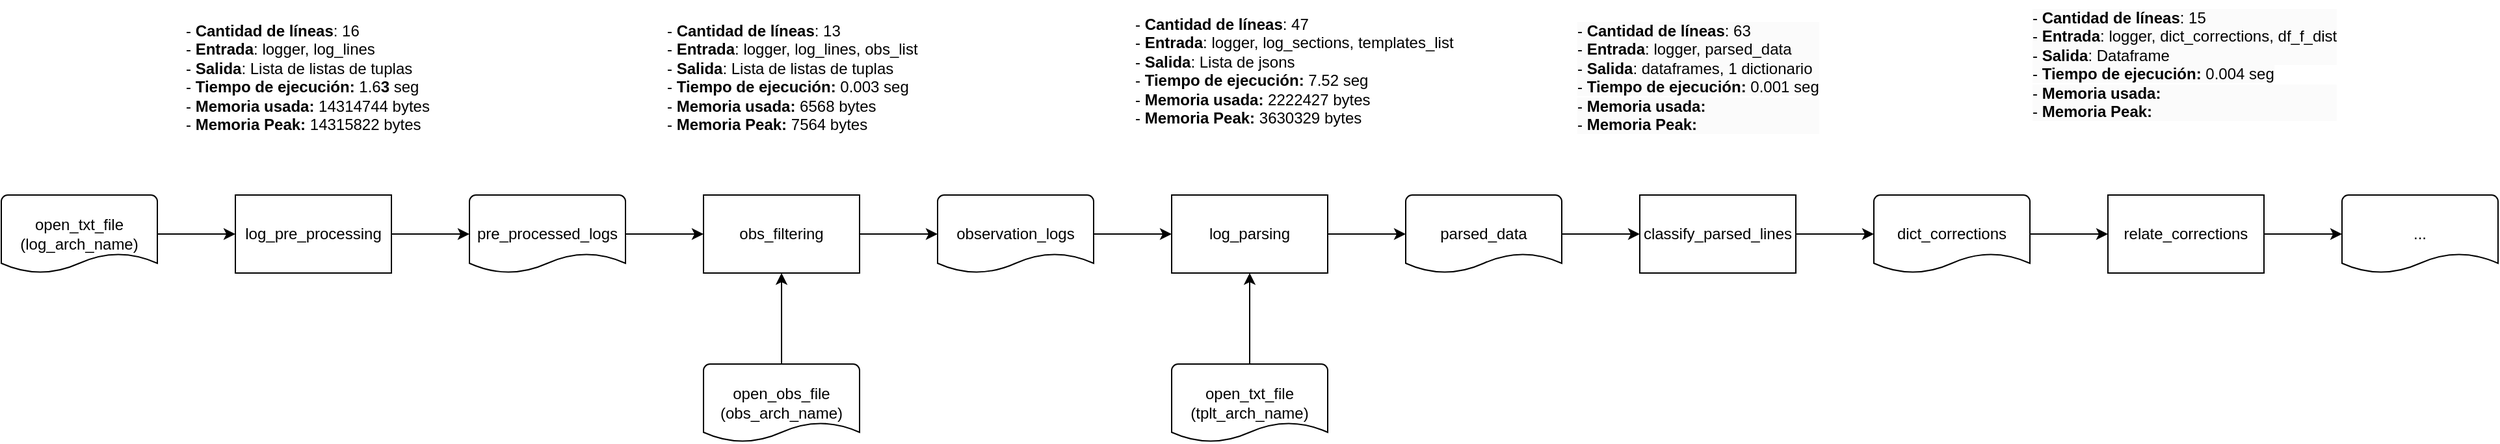 <mxfile>
    <diagram name="Page-1" id="6S-lLVhvpVu_ySWFUY5j">
        <mxGraphModel dx="662" dy="199" grid="1" gridSize="10" guides="1" tooltips="1" connect="1" arrows="1" fold="1" page="1" pageScale="1" pageWidth="850" pageHeight="1100" math="0" shadow="0">
            <root>
                <mxCell id="0"/>
                <mxCell id="1" parent="0"/>
                <mxCell id="19" style="edgeStyle=none;html=1;" parent="1" source="BbhJAAzY7pNX3ovd0ahZ-4" target="18" edge="1">
                    <mxGeometry relative="1" as="geometry"/>
                </mxCell>
                <mxCell id="BbhJAAzY7pNX3ovd0ahZ-4" value="log_pre_processing" style="rounded=0;whiteSpace=wrap;html=1;" parent="1" vertex="1">
                    <mxGeometry x="220" y="310" width="120" height="60" as="geometry"/>
                </mxCell>
                <mxCell id="BbhJAAzY7pNX3ovd0ahZ-14" value="" style="edgeStyle=orthogonalEdgeStyle;rounded=0;orthogonalLoop=1;jettySize=auto;html=1;" parent="1" source="BbhJAAzY7pNX3ovd0ahZ-10" edge="1">
                    <mxGeometry relative="1" as="geometry">
                        <mxPoint x="1120" y="340" as="targetPoint"/>
                    </mxGeometry>
                </mxCell>
                <mxCell id="BbhJAAzY7pNX3ovd0ahZ-10" value="log_parsing" style="rounded=0;whiteSpace=wrap;html=1;" parent="1" vertex="1">
                    <mxGeometry x="940" y="310" width="120" height="60" as="geometry"/>
                </mxCell>
                <mxCell id="BbhJAAzY7pNX3ovd0ahZ-16" value="&lt;div&gt;&lt;br&gt;&lt;/div&gt;&lt;div&gt;&lt;br&gt;&lt;/div&gt;" style="text;html=1;align=center;verticalAlign=middle;resizable=0;points=[];autosize=1;strokeColor=none;fillColor=none;" parent="1" vertex="1">
                    <mxGeometry x="445" y="265" width="20" height="40" as="geometry"/>
                </mxCell>
                <mxCell id="BbhJAAzY7pNX3ovd0ahZ-17" value="&lt;div&gt;- &lt;b&gt;Cantidad de líneas&lt;/b&gt;: 13&lt;/div&gt;&lt;div&gt;- &lt;b&gt;Entrada&lt;/b&gt;: logger, log_lines, obs_list&lt;/div&gt;&lt;div&gt;- &lt;b&gt;Salida&lt;/b&gt;: Lista de listas de tuplas&amp;nbsp;&lt;/div&gt;- &lt;b&gt;Tiempo de ejecución: &lt;/b&gt;0.003 seg&lt;br&gt;&lt;div&gt;- &lt;b&gt;Memoria usada:&amp;nbsp;&lt;/b&gt;6568 bytes&lt;/div&gt;&lt;div&gt;- &lt;b&gt;Memoria Peak:&amp;nbsp;&lt;/b&gt;7564 bytes&lt;/div&gt;&lt;div&gt;&lt;br&gt;&lt;/div&gt;" style="text;whiteSpace=wrap;html=1;" parent="1" vertex="1">
                    <mxGeometry x="550" y="170" width="210" height="110" as="geometry"/>
                </mxCell>
                <mxCell id="BbhJAAzY7pNX3ovd0ahZ-18" value="&lt;div&gt;- &lt;b&gt;Cantidad de líneas&lt;/b&gt;: 16&lt;/div&gt;&lt;div&gt;- &lt;b&gt;Entrada&lt;/b&gt;: logger, log_lines&lt;/div&gt;&lt;div&gt;- &lt;b&gt;Salida&lt;/b&gt;: Lista de listas de tuplas&amp;nbsp;&lt;/div&gt;- &lt;b&gt;Tiempo de ejecución: &lt;/b&gt;1.6&lt;b&gt;3&amp;nbsp;&lt;/b&gt;seg&lt;br&gt;&lt;div&gt;- &lt;b&gt;Memoria usada: &lt;/b&gt;14314744 bytes&lt;/div&gt;&lt;div&gt;- &lt;b&gt;Memoria Peak:&amp;nbsp;&lt;/b&gt;14315822 bytes&lt;/div&gt;&lt;div&gt;&lt;br&gt;&lt;/div&gt;" style="text;whiteSpace=wrap;html=1;" parent="1" vertex="1">
                    <mxGeometry x="180" y="170" width="210" height="110" as="geometry"/>
                </mxCell>
                <mxCell id="BbhJAAzY7pNX3ovd0ahZ-19" value="&lt;div&gt;- &lt;b&gt;Cantidad de líneas&lt;/b&gt;: 47&lt;/div&gt;&lt;div&gt;- &lt;b&gt;Entrada&lt;/b&gt;: logger, log_sections, templates_list&lt;/div&gt;&lt;div&gt;- &lt;b&gt;Salida&lt;/b&gt;: Lista de jsons&amp;nbsp;&lt;/div&gt;- &lt;b&gt;Tiempo de ejecución:&amp;nbsp;&lt;/b&gt;&lt;span id=&quot;cwos&quot; class=&quot;qv3Wpe&quot;&gt;7.52&lt;/span&gt;&lt;span id=&quot;cwos&quot; class=&quot;qv3Wpe&quot;&gt;&amp;nbsp;seg&lt;/span&gt;&lt;br&gt;&lt;div&gt;- &lt;b&gt;Memoria usada: &lt;/b&gt;2222427 bytes&lt;/div&gt;&lt;div&gt;- &lt;b&gt;Memoria Peak: &lt;/b&gt;3630329 bytes&lt;b&gt;&amp;nbsp;&lt;br&gt;&lt;/b&gt;&lt;br&gt;&lt;/div&gt;" style="text;whiteSpace=wrap;html=1;" parent="1" vertex="1">
                    <mxGeometry x="910" y="165" width="300" height="100" as="geometry"/>
                </mxCell>
                <mxCell id="22" style="edgeStyle=none;html=1;" parent="1" source="BbhJAAzY7pNX3ovd0ahZ-8" target="21" edge="1">
                    <mxGeometry relative="1" as="geometry"/>
                </mxCell>
                <mxCell id="BbhJAAzY7pNX3ovd0ahZ-8" value="obs_filtering" style="rounded=0;whiteSpace=wrap;html=1;" parent="1" vertex="1">
                    <mxGeometry x="580" y="310" width="120" height="60" as="geometry"/>
                </mxCell>
                <mxCell id="13" style="edgeStyle=orthogonalEdgeStyle;html=1;" parent="1" source="10" target="BbhJAAzY7pNX3ovd0ahZ-4" edge="1">
                    <mxGeometry relative="1" as="geometry"/>
                </mxCell>
                <mxCell id="10" value="&lt;div&gt;open_txt_file&lt;/div&gt;&lt;div&gt;(log_arch_name)&lt;/div&gt;" style="strokeWidth=1;html=1;shape=mxgraph.flowchart.document2;whiteSpace=wrap;size=0.25;" parent="1" vertex="1">
                    <mxGeometry x="40" y="310" width="120" height="60" as="geometry"/>
                </mxCell>
                <mxCell id="14" style="edgeStyle=orthogonalEdgeStyle;html=1;" parent="1" source="11" target="BbhJAAzY7pNX3ovd0ahZ-8" edge="1">
                    <mxGeometry relative="1" as="geometry"/>
                </mxCell>
                <mxCell id="11" value="&lt;div&gt;open_obs_file&lt;/div&gt;&lt;div&gt;(obs_arch_name)&lt;/div&gt;" style="strokeWidth=1;html=1;shape=mxgraph.flowchart.document2;whiteSpace=wrap;size=0.25;" parent="1" vertex="1">
                    <mxGeometry x="580" y="440" width="120" height="60" as="geometry"/>
                </mxCell>
                <mxCell id="15" style="edgeStyle=orthogonalEdgeStyle;html=1;" parent="1" source="12" target="BbhJAAzY7pNX3ovd0ahZ-10" edge="1">
                    <mxGeometry relative="1" as="geometry"/>
                </mxCell>
                <mxCell id="12" value="&lt;div&gt;open_txt_file&lt;/div&gt;&lt;div&gt;(tplt_arch_name)&lt;/div&gt;" style="strokeWidth=1;html=1;shape=mxgraph.flowchart.document2;whiteSpace=wrap;size=0.25;" parent="1" vertex="1">
                    <mxGeometry x="940" y="440" width="120" height="60" as="geometry"/>
                </mxCell>
                <mxCell id="20" style="edgeStyle=none;html=1;" parent="1" source="18" target="BbhJAAzY7pNX3ovd0ahZ-8" edge="1">
                    <mxGeometry relative="1" as="geometry"/>
                </mxCell>
                <mxCell id="18" value="&lt;div&gt;pre_processed_logs&lt;/div&gt;" style="strokeWidth=1;html=1;shape=mxgraph.flowchart.document2;whiteSpace=wrap;size=0.25;" parent="1" vertex="1">
                    <mxGeometry x="400" y="310" width="120" height="60" as="geometry"/>
                </mxCell>
                <mxCell id="23" style="edgeStyle=none;html=1;" parent="1" source="21" target="BbhJAAzY7pNX3ovd0ahZ-10" edge="1">
                    <mxGeometry relative="1" as="geometry"/>
                </mxCell>
                <mxCell id="21" value="&lt;div&gt;observation_logs&lt;/div&gt;" style="strokeWidth=1;html=1;shape=mxgraph.flowchart.document2;whiteSpace=wrap;size=0.25;" parent="1" vertex="1">
                    <mxGeometry x="760" y="310" width="120" height="60" as="geometry"/>
                </mxCell>
                <mxCell id="25" value="relate_corrections" style="rounded=0;whiteSpace=wrap;html=1;" parent="1" vertex="1">
                    <mxGeometry x="1660" y="310" width="120" height="60" as="geometry"/>
                </mxCell>
                <mxCell id="26" style="edgeStyle=none;html=1;" parent="1" source="27" target="35" edge="1">
                    <mxGeometry relative="1" as="geometry"/>
                </mxCell>
                <mxCell id="27" value="classify_parsed_lines" style="rounded=0;whiteSpace=wrap;html=1;" parent="1" vertex="1">
                    <mxGeometry x="1300" y="310" width="120" height="60" as="geometry"/>
                </mxCell>
                <mxCell id="32" style="edgeStyle=none;html=1;" parent="1" source="33" target="27" edge="1">
                    <mxGeometry relative="1" as="geometry"/>
                </mxCell>
                <mxCell id="33" value="&lt;div&gt;parsed_data&lt;/div&gt;" style="strokeWidth=1;html=1;shape=mxgraph.flowchart.document2;whiteSpace=wrap;size=0.25;" parent="1" vertex="1">
                    <mxGeometry x="1120" y="310" width="120" height="60" as="geometry"/>
                </mxCell>
                <mxCell id="34" style="edgeStyle=none;html=1;" parent="1" source="35" target="25" edge="1">
                    <mxGeometry relative="1" as="geometry"/>
                </mxCell>
                <mxCell id="35" value="&lt;div&gt;dict_corrections&lt;/div&gt;" style="strokeWidth=1;html=1;shape=mxgraph.flowchart.document2;whiteSpace=wrap;size=0.25;" parent="1" vertex="1">
                    <mxGeometry x="1480" y="310" width="120" height="60" as="geometry"/>
                </mxCell>
                <mxCell id="36" value="&lt;div style=&quot;forced-color-adjust: none; color: rgb(0, 0, 0); font-family: Helvetica; font-size: 12px; font-style: normal; font-variant-ligatures: normal; font-variant-caps: normal; font-weight: 400; letter-spacing: normal; orphans: 2; text-align: left; text-indent: 0px; text-transform: none; widows: 2; word-spacing: 0px; -webkit-text-stroke-width: 0px; white-space: normal; background-color: rgb(251, 251, 251); text-decoration-thickness: initial; text-decoration-style: initial; text-decoration-color: initial;&quot;&gt;-&lt;span&gt;&amp;nbsp;&lt;/span&gt;&lt;b style=&quot;forced-color-adjust: none; color: light-dark(var(--text-color), var(--dark-text-color));&quot;&gt;Cantidad de líneas&lt;/b&gt;: 63&lt;/div&gt;&lt;div style=&quot;forced-color-adjust: none; color: rgb(0, 0, 0); font-family: Helvetica; font-size: 12px; font-style: normal; font-variant-ligatures: normal; font-variant-caps: normal; font-weight: 400; letter-spacing: normal; orphans: 2; text-align: left; text-indent: 0px; text-transform: none; widows: 2; word-spacing: 0px; -webkit-text-stroke-width: 0px; white-space: normal; background-color: rgb(251, 251, 251); text-decoration-thickness: initial; text-decoration-style: initial; text-decoration-color: initial;&quot;&gt;-&lt;span&gt;&amp;nbsp;&lt;/span&gt;&lt;b style=&quot;forced-color-adjust: none; color: light-dark(var(--text-color), var(--dark-text-color));&quot;&gt;Entrada&lt;/b&gt;: logger, parsed_data&lt;/div&gt;&lt;div style=&quot;forced-color-adjust: none; color: rgb(0, 0, 0); font-family: Helvetica; font-size: 12px; font-style: normal; font-variant-ligatures: normal; font-variant-caps: normal; font-weight: 400; letter-spacing: normal; orphans: 2; text-align: left; text-indent: 0px; text-transform: none; widows: 2; word-spacing: 0px; -webkit-text-stroke-width: 0px; white-space: normal; background-color: rgb(251, 251, 251); text-decoration-thickness: initial; text-decoration-style: initial; text-decoration-color: initial;&quot;&gt;-&lt;span&gt;&amp;nbsp;&lt;/span&gt;&lt;b style=&quot;forced-color-adjust: none; color: light-dark(var(--text-color), var(--dark-text-color));&quot;&gt;Salida&lt;/b&gt;: dataframes, 1 dictionario&amp;nbsp;&lt;/div&gt;&lt;span style=&quot;color: rgb(0, 0, 0); font-family: Helvetica; font-size: 12px; font-style: normal; font-variant-ligatures: normal; font-variant-caps: normal; font-weight: 400; letter-spacing: normal; orphans: 2; text-align: left; text-indent: 0px; text-transform: none; widows: 2; word-spacing: 0px; -webkit-text-stroke-width: 0px; white-space: normal; background-color: rgb(251, 251, 251); text-decoration-thickness: initial; text-decoration-style: initial; text-decoration-color: initial; display: inline !important; float: none;&quot;&gt;-&lt;span&gt;&amp;nbsp;&lt;/span&gt;&lt;/span&gt;&lt;b style=&quot;forced-color-adjust: none; color: rgb(0, 0, 0); font-family: Helvetica; font-size: 12px; font-style: normal; font-variant-ligatures: normal; font-variant-caps: normal; letter-spacing: normal; orphans: 2; text-align: left; text-indent: 0px; text-transform: none; widows: 2; word-spacing: 0px; -webkit-text-stroke-width: 0px; white-space: normal; background-color: rgb(251, 251, 251); text-decoration-thickness: initial; text-decoration-style: initial; text-decoration-color: initial;&quot;&gt;Tiempo de ejecución:&amp;nbsp;&lt;/b&gt;&lt;span style=&quot;forced-color-adjust: none; color: rgb(0, 0, 0); font-family: Helvetica; font-size: 12px; font-style: normal; font-variant-ligatures: normal; font-variant-caps: normal; font-weight: 400; letter-spacing: normal; orphans: 2; text-align: left; text-indent: 0px; text-transform: none; widows: 2; word-spacing: 0px; -webkit-text-stroke-width: 0px; white-space: normal; background-color: rgb(251, 251, 251); text-decoration-thickness: initial; text-decoration-style: initial; text-decoration-color: initial;&quot; id=&quot;cwos&quot; class=&quot;qv3Wpe&quot;&gt;0.001&lt;/span&gt;&lt;span style=&quot;forced-color-adjust: none; color: rgb(0, 0, 0); font-family: Helvetica; font-size: 12px; font-style: normal; font-variant-ligatures: normal; font-variant-caps: normal; font-weight: 400; letter-spacing: normal; orphans: 2; text-align: left; text-indent: 0px; text-transform: none; widows: 2; word-spacing: 0px; -webkit-text-stroke-width: 0px; white-space: normal; background-color: rgb(251, 251, 251); text-decoration-thickness: initial; text-decoration-style: initial; text-decoration-color: initial;&quot; id=&quot;cwos&quot; class=&quot;qv3Wpe&quot;&gt;&amp;nbsp;seg&lt;/span&gt;&lt;br style=&quot;forced-color-adjust: none; color: rgb(0, 0, 0); font-family: Helvetica; font-size: 12px; font-style: normal; font-variant-ligatures: normal; font-variant-caps: normal; font-weight: 400; letter-spacing: normal; orphans: 2; text-align: left; text-indent: 0px; text-transform: none; widows: 2; word-spacing: 0px; -webkit-text-stroke-width: 0px; white-space: normal; background-color: rgb(251, 251, 251); text-decoration-thickness: initial; text-decoration-style: initial; text-decoration-color: initial;&quot;&gt;&lt;div style=&quot;forced-color-adjust: none; color: rgb(0, 0, 0); font-family: Helvetica; font-size: 12px; font-style: normal; font-variant-ligatures: normal; font-variant-caps: normal; font-weight: 400; letter-spacing: normal; orphans: 2; text-align: left; text-indent: 0px; text-transform: none; widows: 2; word-spacing: 0px; -webkit-text-stroke-width: 0px; white-space: normal; background-color: rgb(251, 251, 251); text-decoration-thickness: initial; text-decoration-style: initial; text-decoration-color: initial;&quot;&gt;-&lt;span&gt;&amp;nbsp;&lt;/span&gt;&lt;b style=&quot;forced-color-adjust: none; color: light-dark(var(--text-color), var(--dark-text-color));&quot;&gt;Memoria usada:&lt;span&gt;&amp;nbsp;&lt;/span&gt;&lt;/b&gt;&lt;/div&gt;&lt;div style=&quot;forced-color-adjust: none; color: rgb(0, 0, 0); font-family: Helvetica; font-size: 12px; font-style: normal; font-variant-ligatures: normal; font-variant-caps: normal; font-weight: 400; letter-spacing: normal; orphans: 2; text-align: left; text-indent: 0px; text-transform: none; widows: 2; word-spacing: 0px; -webkit-text-stroke-width: 0px; white-space: normal; background-color: rgb(251, 251, 251); text-decoration-thickness: initial; text-decoration-style: initial; text-decoration-color: initial;&quot;&gt;-&lt;span&gt;&amp;nbsp;&lt;/span&gt;&lt;b style=&quot;forced-color-adjust: none; color: light-dark(var(--text-color), var(--dark-text-color));&quot;&gt;Memoria Peak:&lt;span&gt;&amp;nbsp;&lt;/span&gt;&lt;/b&gt;&lt;b style=&quot;forced-color-adjust: none; color: light-dark(var(--text-color), var(--dark-text-color));&quot;&gt;&amp;nbsp;&lt;br style=&quot;forced-color-adjust: none; color: light-dark(var(--text-color), var(--dark-text-color));&quot;&gt;&lt;/b&gt;&lt;/div&gt;" style="text;whiteSpace=wrap;html=1;" vertex="1" parent="1">
                    <mxGeometry x="1250" y="170" width="280" height="110" as="geometry"/>
                </mxCell>
                <mxCell id="37" value="&lt;div style=&quot;forced-color-adjust: none; color: rgb(0, 0, 0); font-family: Helvetica; font-size: 12px; font-style: normal; font-variant-ligatures: normal; font-variant-caps: normal; font-weight: 400; letter-spacing: normal; orphans: 2; text-align: left; text-indent: 0px; text-transform: none; widows: 2; word-spacing: 0px; -webkit-text-stroke-width: 0px; white-space: normal; background-color: rgb(251, 251, 251); text-decoration-thickness: initial; text-decoration-style: initial; text-decoration-color: initial;&quot;&gt;-&lt;span&gt;&amp;nbsp;&lt;/span&gt;&lt;b style=&quot;forced-color-adjust: none; color: light-dark(var(--text-color), var(--dark-text-color));&quot;&gt;Cantidad de líneas&lt;/b&gt;: 15&lt;/div&gt;&lt;div style=&quot;forced-color-adjust: none; color: rgb(0, 0, 0); font-family: Helvetica; font-size: 12px; font-style: normal; font-variant-ligatures: normal; font-variant-caps: normal; font-weight: 400; letter-spacing: normal; orphans: 2; text-align: left; text-indent: 0px; text-transform: none; widows: 2; word-spacing: 0px; -webkit-text-stroke-width: 0px; white-space: normal; background-color: rgb(251, 251, 251); text-decoration-thickness: initial; text-decoration-style: initial; text-decoration-color: initial;&quot;&gt;-&lt;span&gt;&amp;nbsp;&lt;/span&gt;&lt;b style=&quot;forced-color-adjust: none; color: light-dark(var(--text-color), var(--dark-text-color));&quot;&gt;Entrada&lt;/b&gt;: logger, dict_corrections, df_f_dist&lt;/div&gt;&lt;div style=&quot;forced-color-adjust: none; color: rgb(0, 0, 0); font-family: Helvetica; font-size: 12px; font-style: normal; font-variant-ligatures: normal; font-variant-caps: normal; font-weight: 400; letter-spacing: normal; orphans: 2; text-align: left; text-indent: 0px; text-transform: none; widows: 2; word-spacing: 0px; -webkit-text-stroke-width: 0px; white-space: normal; background-color: rgb(251, 251, 251); text-decoration-thickness: initial; text-decoration-style: initial; text-decoration-color: initial;&quot;&gt;-&lt;span&gt;&amp;nbsp;&lt;/span&gt;&lt;b style=&quot;forced-color-adjust: none; color: light-dark(var(--text-color), var(--dark-text-color));&quot;&gt;Salida&lt;/b&gt;: Dataframe&amp;nbsp;&lt;/div&gt;&lt;span style=&quot;color: rgb(0, 0, 0); font-family: Helvetica; font-size: 12px; font-style: normal; font-variant-ligatures: normal; font-variant-caps: normal; font-weight: 400; letter-spacing: normal; orphans: 2; text-align: left; text-indent: 0px; text-transform: none; widows: 2; word-spacing: 0px; -webkit-text-stroke-width: 0px; white-space: normal; background-color: rgb(251, 251, 251); text-decoration-thickness: initial; text-decoration-style: initial; text-decoration-color: initial; display: inline !important; float: none;&quot;&gt;-&lt;span&gt;&amp;nbsp;&lt;/span&gt;&lt;/span&gt;&lt;b style=&quot;forced-color-adjust: none; color: rgb(0, 0, 0); font-family: Helvetica; font-size: 12px; font-style: normal; font-variant-ligatures: normal; font-variant-caps: normal; letter-spacing: normal; orphans: 2; text-align: left; text-indent: 0px; text-transform: none; widows: 2; word-spacing: 0px; -webkit-text-stroke-width: 0px; white-space: normal; background-color: rgb(251, 251, 251); text-decoration-thickness: initial; text-decoration-style: initial; text-decoration-color: initial;&quot;&gt;Tiempo de ejecución:&amp;nbsp;&lt;/b&gt;&lt;span class=&quot;qv3Wpe&quot; id=&quot;cwos&quot; style=&quot;forced-color-adjust: none; color: rgb(0, 0, 0); font-family: Helvetica; font-size: 12px; font-style: normal; font-variant-ligatures: normal; font-variant-caps: normal; font-weight: 400; letter-spacing: normal; orphans: 2; text-align: left; text-indent: 0px; text-transform: none; widows: 2; word-spacing: 0px; -webkit-text-stroke-width: 0px; white-space: normal; background-color: rgb(251, 251, 251); text-decoration-thickness: initial; text-decoration-style: initial; text-decoration-color: initial;&quot;&gt;0.004&lt;/span&gt;&lt;span class=&quot;qv3Wpe&quot; id=&quot;cwos&quot; style=&quot;forced-color-adjust: none; color: rgb(0, 0, 0); font-family: Helvetica; font-size: 12px; font-style: normal; font-variant-ligatures: normal; font-variant-caps: normal; font-weight: 400; letter-spacing: normal; orphans: 2; text-align: left; text-indent: 0px; text-transform: none; widows: 2; word-spacing: 0px; -webkit-text-stroke-width: 0px; white-space: normal; background-color: rgb(251, 251, 251); text-decoration-thickness: initial; text-decoration-style: initial; text-decoration-color: initial;&quot;&gt;&amp;nbsp;seg&lt;/span&gt;&lt;br style=&quot;forced-color-adjust: none; color: rgb(0, 0, 0); font-family: Helvetica; font-size: 12px; font-style: normal; font-variant-ligatures: normal; font-variant-caps: normal; font-weight: 400; letter-spacing: normal; orphans: 2; text-align: left; text-indent: 0px; text-transform: none; widows: 2; word-spacing: 0px; -webkit-text-stroke-width: 0px; white-space: normal; background-color: rgb(251, 251, 251); text-decoration-thickness: initial; text-decoration-style: initial; text-decoration-color: initial;&quot;&gt;&lt;div style=&quot;forced-color-adjust: none; color: rgb(0, 0, 0); font-family: Helvetica; font-size: 12px; font-style: normal; font-variant-ligatures: normal; font-variant-caps: normal; font-weight: 400; letter-spacing: normal; orphans: 2; text-align: left; text-indent: 0px; text-transform: none; widows: 2; word-spacing: 0px; -webkit-text-stroke-width: 0px; white-space: normal; background-color: rgb(251, 251, 251); text-decoration-thickness: initial; text-decoration-style: initial; text-decoration-color: initial;&quot;&gt;-&lt;span&gt;&amp;nbsp;&lt;/span&gt;&lt;b style=&quot;forced-color-adjust: none; color: light-dark(var(--text-color), var(--dark-text-color));&quot;&gt;Memoria usada:&lt;span&gt;&amp;nbsp;&lt;/span&gt;&lt;/b&gt;&amp;nbsp;&lt;/div&gt;&lt;div style=&quot;forced-color-adjust: none; color: rgb(0, 0, 0); font-family: Helvetica; font-size: 12px; font-style: normal; font-variant-ligatures: normal; font-variant-caps: normal; font-weight: 400; letter-spacing: normal; orphans: 2; text-align: left; text-indent: 0px; text-transform: none; widows: 2; word-spacing: 0px; -webkit-text-stroke-width: 0px; white-space: normal; background-color: rgb(251, 251, 251); text-decoration-thickness: initial; text-decoration-style: initial; text-decoration-color: initial;&quot;&gt;-&lt;span&gt;&amp;nbsp;&lt;/span&gt;&lt;b style=&quot;forced-color-adjust: none; color: light-dark(var(--text-color), var(--dark-text-color));&quot;&gt;Memoria Peak:&lt;span&gt;&amp;nbsp;&lt;/span&gt;&lt;/b&gt;&amp;nbsp;&lt;b style=&quot;forced-color-adjust: none; color: light-dark(var(--text-color), var(--dark-text-color));&quot;&gt;&amp;nbsp;&lt;br style=&quot;forced-color-adjust: none; color: light-dark(var(--text-color), var(--dark-text-color));&quot;&gt;&lt;/b&gt;&lt;/div&gt;" style="text;whiteSpace=wrap;html=1;" vertex="1" parent="1">
                    <mxGeometry x="1600" y="160" width="280" height="110" as="geometry"/>
                </mxCell>
                <mxCell id="41" style="edgeStyle=none;html=1;" edge="1" parent="1" target="42">
                    <mxGeometry relative="1" as="geometry">
                        <mxPoint x="1780" y="340" as="sourcePoint"/>
                    </mxGeometry>
                </mxCell>
                <mxCell id="42" value="&lt;div&gt;...&lt;/div&gt;" style="strokeWidth=1;html=1;shape=mxgraph.flowchart.document2;whiteSpace=wrap;size=0.25;" vertex="1" parent="1">
                    <mxGeometry x="1840" y="310" width="120" height="60" as="geometry"/>
                </mxCell>
            </root>
        </mxGraphModel>
    </diagram>
</mxfile>
